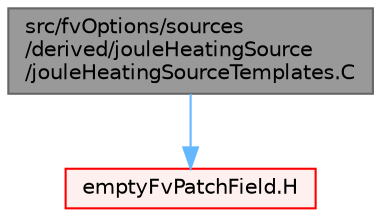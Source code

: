 digraph "src/fvOptions/sources/derived/jouleHeatingSource/jouleHeatingSourceTemplates.C"
{
 // LATEX_PDF_SIZE
  bgcolor="transparent";
  edge [fontname=Helvetica,fontsize=10,labelfontname=Helvetica,labelfontsize=10];
  node [fontname=Helvetica,fontsize=10,shape=box,height=0.2,width=0.4];
  Node1 [id="Node000001",label="src/fvOptions/sources\l/derived/jouleHeatingSource\l/jouleHeatingSourceTemplates.C",height=0.2,width=0.4,color="gray40", fillcolor="grey60", style="filled", fontcolor="black",tooltip=" "];
  Node1 -> Node2 [id="edge1_Node000001_Node000002",color="steelblue1",style="solid",tooltip=" "];
  Node2 [id="Node000002",label="emptyFvPatchField.H",height=0.2,width=0.4,color="red", fillcolor="#FFF0F0", style="filled",URL="$emptyFvPatchField_8H.html",tooltip=" "];
}
